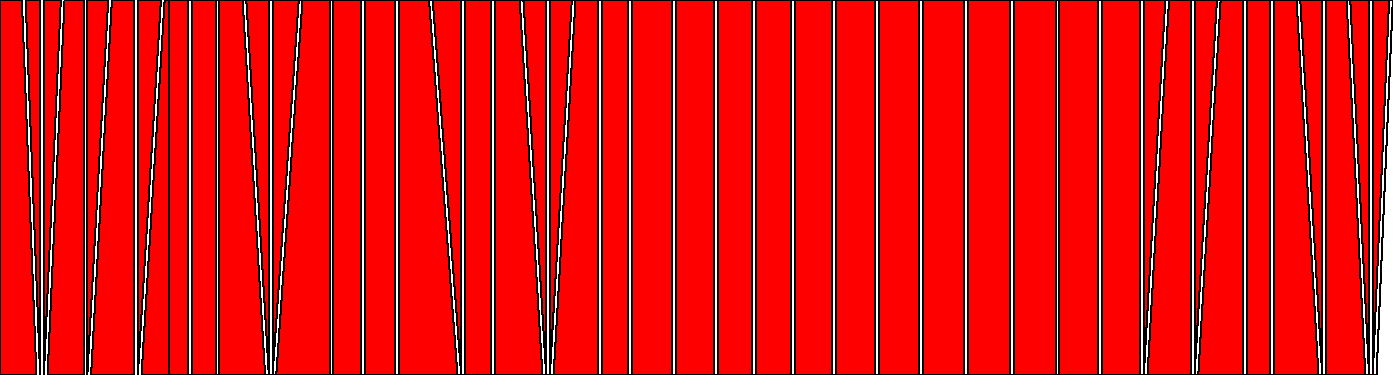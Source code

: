 defaultpen(fontsize(8pt));
unitsize(22cm);

struct interval {
  real[] reds; // to be removed
  real[] greens; // to be added
  real[] added;
  int[] left={0,0};
  int[] right={0,0};
};

/*
interval a0;
interval a1;
interval a2;
interval a3;
interval a4;
interval a5;
interval a6;
interval a7;
a7.reds = new real[]{0.5000013038471354, };
interval a8;
interval a9;
interval a10;
interval a11;
interval a12;
a12.reds = new real[]{0.5, };
interval a13;
interval a14;
a14.reds = new real[]{0.4999967445317358, };
interval a15;
interval a16;
a16.reds = new real[]{0.5000000926662145, };
interval a17;
interval a18;
interval a19;
interval a20;
interval a21;
interval a22;
interval a23;
interval a24;
interval a25;
interval a26;
interval a27;
interval a28;
interval a29;
interval a30;
interval a31;
interval a32;
a32.reds = new real[]{0.4999996423709795, };
interval a33;
a33.reds = new real[]{0.4999985173406054, };
interval a34;
interval a35;
interval a36;
interval a37;
interval a38;
interval a39;
interval a40;
interval a41;
interval a42;
interval a43;
a43.reds = new real[]{0.49999987240939464, };
interval a44;
interval a45;
interval a46;
interval a47;
interval a48;
interval a49;
interval a50;
interval a51;
interval a52;
interval a53;
interval a54;
interval a55;
interval a56;

interval b0;
b0.added = new real[]{0.570595174521068, };
interval b1;
interval b2;
b2.added = new real[]{0.45065591548828043, };
interval b3;
interval b4;
interval b5;
interval b6;
interval b7;
interval b8;
interval b9;
interval b10;
interval b11;
interval b12;
interval b13;
interval b14;
interval b15;
interval b16;
interval b17;
interval b18;
interval b19;
interval b20;
interval b21;
interval b22;
interval b23;
b23.added = new real[]{0.46656478000514, };
interval b24;
interval b25;
interval b26;
interval b27;
interval b28;
b28.added = new real[]{0.5031523701817604, };
interval b29;
interval b30;
interval b31;
interval b32;
interval b33;
interval b34;
interval b35;
interval b36;
interval b37;
interval b38;
interval b39;
interval b40;
interval b41;
interval b42;
interval b43;
interval b44;
interval b45;
interval b46;
interval b47;
interval b48;
interval b49;
interval b50;
interval b51;
b51.added = new real[]{0.5028323194205925, };
interval b52;
interval b53;
interval b54;
interval b55;
interval b56;
*/



interval a0;
a0.added=new real[]{0.11505818016928723, 0.2305120460375735, 0.3683522074322502, 0.5179902743309245, 0.5937867584100248, 0.7404925309401128, 0.911570965167776};

interval a1;
a1.added=new real[]{0.09853226867691238, 0.2854253535525984, 0.3705512565647206, 0.5219047142530894, 0.6653851339751367, 0.7491859475521024, 0.8787305964649722};

interval a2;
a2.added=new real[]{0.11083978888103067, 0.22457691797506046, 0.3434197497357221, 0.4678841460922509, 0.5973259254985811, 0.7303767583097722, 0.8652562817075624};

interval a3;
a3.added=new real[]{0.1251482279939197, 0.24665335204470615, 0.3854537828560535, 0.5301602699583904, 0.6037391179612567, 0.7468081240429763, 0.873003638617264};

interval b0;
b0.added=new real[]{0.06857284744251976, 0.11505818016928723, 0.1693704667360144, 0.2305120460375735, 0.29727544258935457, 0.3683522074322502, 0.44238384618476334, 0.5179902743309245, 0.5937867584100248, 0.6684013716249498, 0.7404925309401128, 0.824437869308812, 0.911570965167776};
//b0.added=new real[]{0.5179902743309245};

interval b1;
b1.added=new real[]{0.09853226867691238, 0.19428804507883005, 0.2854253535525984, 0.3705512565647206, 0.44909159305573804, 0.5219047142530894, 0.5920897507803214, 0.6653851339751367, 0.7491859475521024, 0.8787305964649722};
//b1.added=new real[]{0.5219047142530894};

interval b2;
b2.added=new real[]{0.11083978888103067, 0.22457691797506046, 0.3434197497357221, 0.4678841460922509, 0.5973259254985811, 0.7303767583097722, 0.8652562817075624};
//b2.added=new real[]{0.4678841460922509};

interval b3;
b3.added=new real[]{0.1251482279939197, 0.24665335204470615, 0.3155244083943529, 0.3854537828560535, 0.4570920053087017, 0.5301602699583904, 0.6037391179612567, 0.6764901560856981, 0.7468081240429763, 0.8129271113247586, 0.873003638617264, 0.9252078343525193};
//b3.added=new real[]{0.5301602699583904};


real[] get_params_for_interval(interval i) {
  real[] res={.0};
  for(real v : i.reds)
    res.push(v);
  for(real v : i.added)
    res.push(v);
  res.push(1.);
  return res;
}

int[][] connect_intervals(interval[] intervals0, interval[] intervals1) {
  int[][] indexes;
  if(intervals0.length !=intervals1.length)
    return indexes;
  int i0_stride=0;
  for(interval i : intervals0) 
    i0_stride += 1+i.reds.length + i.added.length;
  int i1_stride=0;
  for(interval i : intervals1) 
    i1_stride += 1+i.reds.length + i.added.length;
  write("i0_stride=", i0_stride);
  write("i1_stride=", i1_stride);
  int i0=0;
  int i1=0;
  for(int i=0;i<intervals0.length;++i) {
    int ii1=0;
    int ii0=0;
    write("i0="+string(i0)+", i1="+string(i1));
    real[] inter0ext = get_params_for_interval(intervals0[i]);
    real[] inter1ext = get_params_for_interval(intervals1[i]);
    while(ii0 < inter0ext.length - 1 || ii1 < inter1ext.length - 1) {
      //write("ii0="+string(ii0)+", ii1="+string(ii1)+" 0ext_len="+string(inter0ext.length)+" 1ext_len="+string(inter1ext.length));
      real dx11 = (ii0+1 == inter0ext.length || ii1+1 == inter1ext.length) ? 1.0 : abs(inter0ext[ii0+1] - inter1ext[ii1+1]);
      real dx10 = ii0+1 == inter0ext.length ? 1.0 : abs(inter0ext[ii0+1] - inter1ext[ii1]);
      real dx01 = ii1+1 == inter1ext.length ? 1.0 : abs(inter0ext[ii0] - inter1ext[ii1+1]);
      write("dx11="+string(dx11)+" dx10="+string(dx10)+" dx01="+string(dx01));
      if(dx11 <= dx10 && dx11 <= dx01) {
        int[] q;
        q.push(i0+ii0);
        q.push((i0+ii0+1) % i0_stride);
        q.push(i0_stride+(i1+ii1+1) % i1_stride);
        q.push(i0_stride+i1+ii1);
        indexes.push(q);
        ii0+=1;
        ii1+=1;
      }
      if(dx10 <= dx11 && dx10 <= dx01) {
        int[] t;
        t.push(i0+ii0);
        t.push((i0+ii0+1) % i0_stride);
        t.push(i0_stride+(i1+ii1) % i1_stride);
        indexes.push(t);
        ii0+=1;
      }
      if(dx01 <= dx11 && dx01 <= dx10) {
        int[] t;
        t.push((i0+ii0) % i0_stride);
        t.push(i0_stride+(i1+ii1+1) % i1_stride);
        t.push(i0_stride+i1+ii1);
        indexes.push(t);
        ii1+=1;
      }
    }
    i0 += inter0ext.length-1;
    i1 += inter1ext.length-1;
  }
  return indexes;
}

interval[] ias = {a0, a1, a2, a3};
interval[] ibs = {b0, b1, b2, b3};

/*
interval[] ias = {a0, a1, a2, a3, a4, a5, a6, a7, a8, a9, a10, a11, a12, a13, a14, a15, a16, a17, a18, a19, a20,  a21, a22, a23, a24, a25, a26, a27, a28, a29, a30, a31, a32, a33, a34, a35, a36, a37, a38, a39, a40, a41, a42, a43, a44, a45, a46, a47, a48, a49, a50, a51, a52, a53, a54, a55, a56};
interval[] ibs = {b0, b1, b2, b3, b4, b5, b6, b7, b8, b9, b10, b11, b12, b13, b14, b15, b16, b17, b18, b19, b20,  b21, b22, b23, b24, b25, b26, b27, b28, b29, b30, b31, b32, b33, b34, b35, b36, b37, b38, b39, b40, b41, b42, b43, b44, b45, b46, b47, b48, b49, b50, b51, b52, b53, b54, b55, b56};
*/

real[] make_pts(interval[] ias) {
  real[] a;

  for(int i=0; i<ias.length; ++i) {
    interval inter = ias[i];
    int n = ias.length;
    real x0=i/n;
    real x1=(i+1)/n;
    a.push(x0);
    for(real r : inter.reds)
      a.push(x0+r*(x1-x0));
    for(real r : inter.added)
      a.push(x0+r*(x1-x0));
  }
  return a;
}

real[] a = make_pts(ias);
real[] b = make_pts(ibs);

//write(a);
write(a.length);
//write(b);  
write(b.length);
int[][] indexes = connect_intervals(ias, ibs);

write(indexes);

int stride = a.length;
real x=0;
for(int id=0; id<indexes.length; ++id) { 
  int[] i = indexes[id];
  guide g;
  for(int j=0;j<i.length;++j)
  {
    if(i[j]>=stride+b.length)
      continue;
    pair p=(i[j]<stride ? a[i[j]] : b[i[j]-stride], i[j]<stride ? 0. : .3);
    g=g--p;
  }
  x+=0.003;
  if(id == indexes.length - 1)
    draw(shift(x)*(g--cycle));
  else
    filldraw(shift(x)*(g--cycle),red);
}
